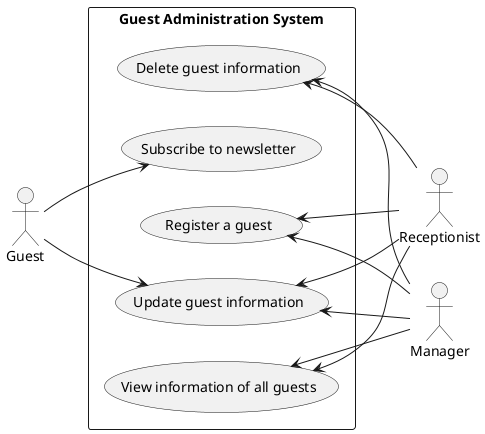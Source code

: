 @startuml

left to right direction

actor Receptionist
actor Guest
actor Manager

rectangle "Guest Administration System" {
    (Update guest information) as (Update)

    (Register a guest) <-- Receptionist
    (View information of all guests) <-- Receptionist
    (Delete guest information) <-- Receptionist
    (Update) <-- Receptionist

    (Register a guest) <-- Manager
    (View information of all guests) <-- Manager
    (Delete guest information) <-- Manager
    (Update) <-- Manager

    Guest --> (Update)
    Guest --> (Subscribe to newsletter)
}

@enduml

